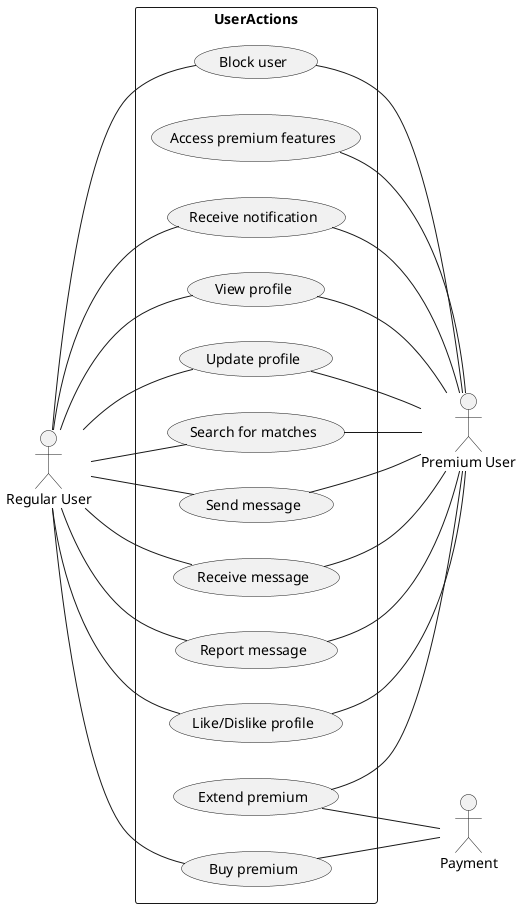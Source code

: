 @startuml
:Regular User: as ru
:Premium User: as pu
:Payment: as payment

left to right direction
rectangle UserActions {
  (View profile) as viewProfile
  (Update profile) as updateProfile
  (Search for matches) as searchMatches
  (Send message) as sendMessage
  (Receive message) as receiveMessage
  (Report message) as reportMessage
  (Like/Dislike profile) as reactProfile
  (Block user) as blockUser
  (Receive notification) as receiveNotification
  (Buy premium) as buyPremium
  (Access premium features) as accessPremium
  (Extend premium) as extendPremium
}

ru -- viewProfile
ru -- updateProfile
ru -- searchMatches
ru -- sendMessage
ru -- receiveMessage
ru -- reportMessage
ru -- reactProfile
ru -- blockUser
ru -- receiveNotification
ru -- buyPremium

viewProfile -- pu
updateProfile -- pu
searchMatches -- pu
sendMessage -- pu
receiveMessage -- pu
reportMessage -- pu
reactProfile -- pu
blockUser -- pu
receiveNotification -- pu
accessPremium -- pu
extendPremium -- pu

buyPremium -- payment
extendPremium -- payment
@enduml